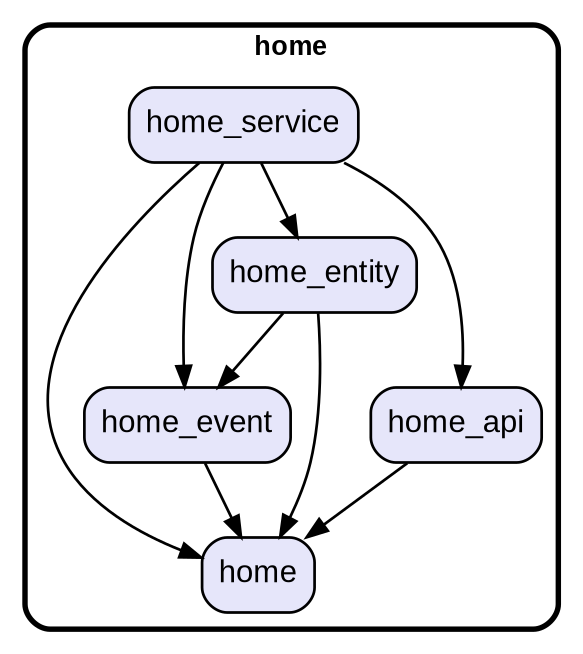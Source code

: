 digraph "" {
  graph [style=rounded fontname="Arial Black" fontsize=13 penwidth=2.6];
  node [shape=rect style="filled,rounded" fontname=Arial fontsize=15 fillcolor=Lavender penwidth=1.3];
  edge [penwidth=1.3];
  "/home.dart" [label="home"];
  "/home_service.dart" [label="home_service"];
  "/home_event.dart" [label="home_event"];
  "/home_api.dart" [label="home_api"];
  "/home_entity.dart" [label="home_entity"];
  subgraph "cluster~" {
    label="home";
    "/home.dart";
    "/home_service.dart";
    "/home_event.dart";
    "/home_api.dart";
    "/home_entity.dart";
  }
  "/home_service.dart" -> "/home.dart";
  "/home_service.dart" -> "/home_api.dart";
  "/home_service.dart" -> "/home_entity.dart";
  "/home_service.dart" -> "/home_event.dart";
  "/home_event.dart" -> "/home.dart";
  "/home_api.dart" -> "/home.dart";
  "/home_entity.dart" -> "/home.dart";
  "/home_entity.dart" -> "/home_event.dart";
}
